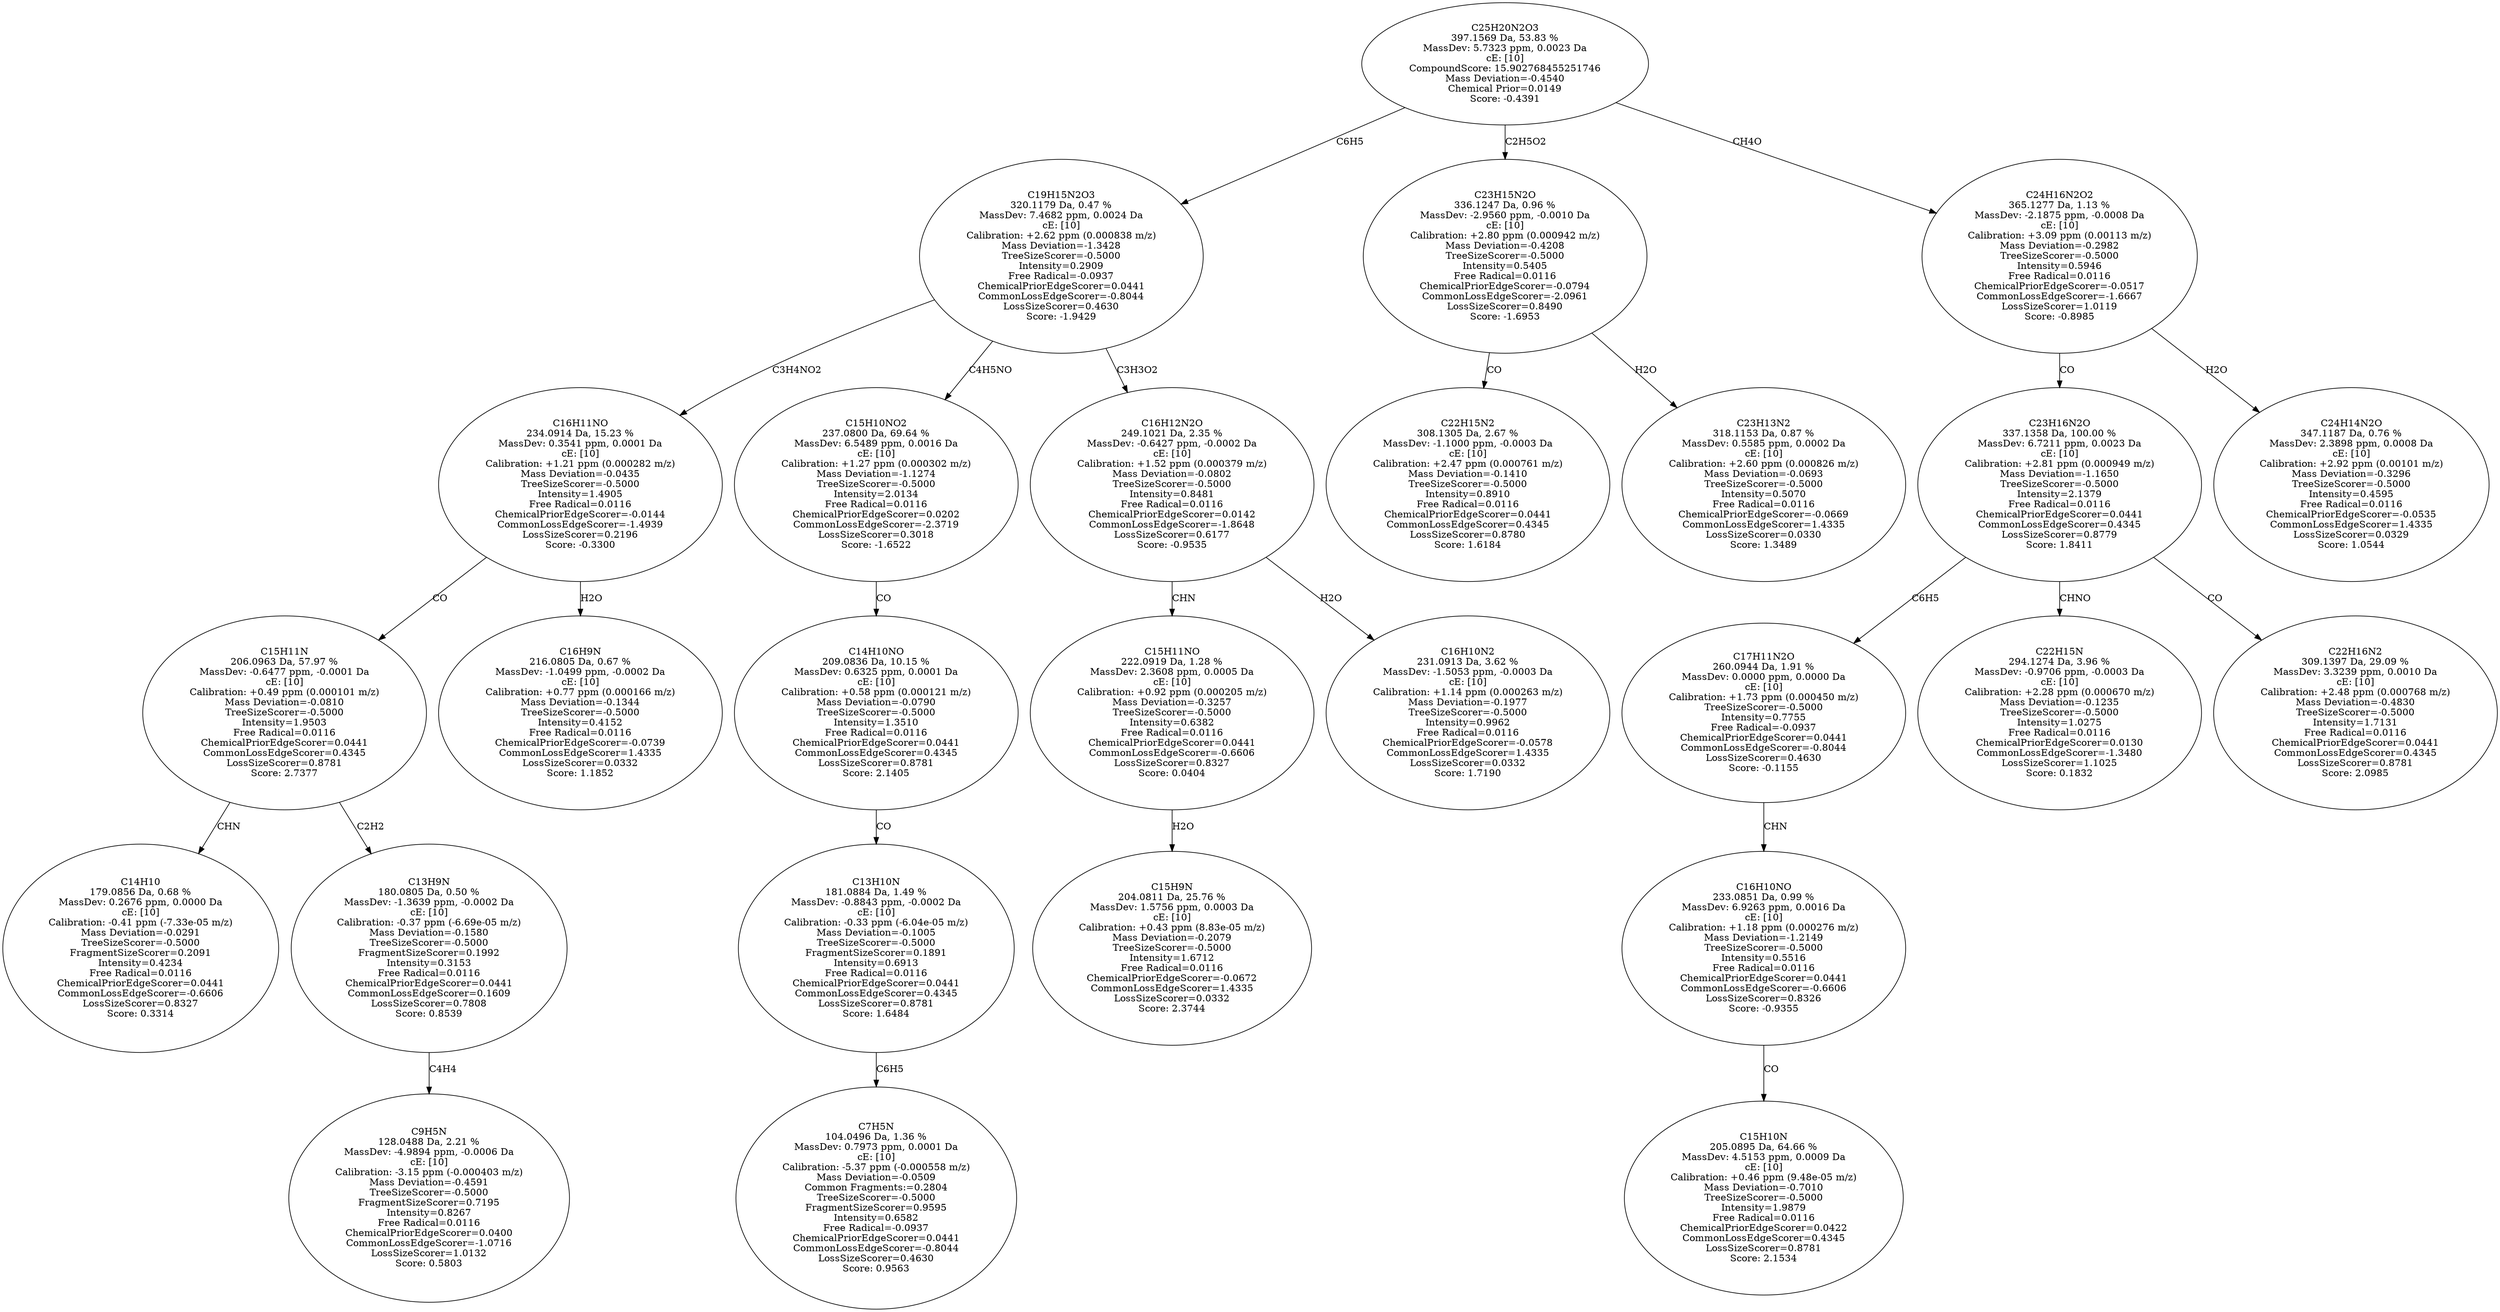 strict digraph {
v1 [label="C14H10\n179.0856 Da, 0.68 %\nMassDev: 0.2676 ppm, 0.0000 Da\ncE: [10]\nCalibration: -0.41 ppm (-7.33e-05 m/z)\nMass Deviation=-0.0291\nTreeSizeScorer=-0.5000\nFragmentSizeScorer=0.2091\nIntensity=0.4234\nFree Radical=0.0116\nChemicalPriorEdgeScorer=0.0441\nCommonLossEdgeScorer=-0.6606\nLossSizeScorer=0.8327\nScore: 0.3314"];
v2 [label="C9H5N\n128.0488 Da, 2.21 %\nMassDev: -4.9894 ppm, -0.0006 Da\ncE: [10]\nCalibration: -3.15 ppm (-0.000403 m/z)\nMass Deviation=-0.4591\nTreeSizeScorer=-0.5000\nFragmentSizeScorer=0.7195\nIntensity=0.8267\nFree Radical=0.0116\nChemicalPriorEdgeScorer=0.0400\nCommonLossEdgeScorer=-1.0716\nLossSizeScorer=1.0132\nScore: 0.5803"];
v3 [label="C13H9N\n180.0805 Da, 0.50 %\nMassDev: -1.3639 ppm, -0.0002 Da\ncE: [10]\nCalibration: -0.37 ppm (-6.69e-05 m/z)\nMass Deviation=-0.1580\nTreeSizeScorer=-0.5000\nFragmentSizeScorer=0.1992\nIntensity=0.3153\nFree Radical=0.0116\nChemicalPriorEdgeScorer=0.0441\nCommonLossEdgeScorer=0.1609\nLossSizeScorer=0.7808\nScore: 0.8539"];
v4 [label="C15H11N\n206.0963 Da, 57.97 %\nMassDev: -0.6477 ppm, -0.0001 Da\ncE: [10]\nCalibration: +0.49 ppm (0.000101 m/z)\nMass Deviation=-0.0810\nTreeSizeScorer=-0.5000\nIntensity=1.9503\nFree Radical=0.0116\nChemicalPriorEdgeScorer=0.0441\nCommonLossEdgeScorer=0.4345\nLossSizeScorer=0.8781\nScore: 2.7377"];
v5 [label="C16H9N\n216.0805 Da, 0.67 %\nMassDev: -1.0499 ppm, -0.0002 Da\ncE: [10]\nCalibration: +0.77 ppm (0.000166 m/z)\nMass Deviation=-0.1344\nTreeSizeScorer=-0.5000\nIntensity=0.4152\nFree Radical=0.0116\nChemicalPriorEdgeScorer=-0.0739\nCommonLossEdgeScorer=1.4335\nLossSizeScorer=0.0332\nScore: 1.1852"];
v6 [label="C16H11NO\n234.0914 Da, 15.23 %\nMassDev: 0.3541 ppm, 0.0001 Da\ncE: [10]\nCalibration: +1.21 ppm (0.000282 m/z)\nMass Deviation=-0.0435\nTreeSizeScorer=-0.5000\nIntensity=1.4905\nFree Radical=0.0116\nChemicalPriorEdgeScorer=-0.0144\nCommonLossEdgeScorer=-1.4939\nLossSizeScorer=0.2196\nScore: -0.3300"];
v7 [label="C7H5N\n104.0496 Da, 1.36 %\nMassDev: 0.7973 ppm, 0.0001 Da\ncE: [10]\nCalibration: -5.37 ppm (-0.000558 m/z)\nMass Deviation=-0.0509\nCommon Fragments:=0.2804\nTreeSizeScorer=-0.5000\nFragmentSizeScorer=0.9595\nIntensity=0.6582\nFree Radical=-0.0937\nChemicalPriorEdgeScorer=0.0441\nCommonLossEdgeScorer=-0.8044\nLossSizeScorer=0.4630\nScore: 0.9563"];
v8 [label="C13H10N\n181.0884 Da, 1.49 %\nMassDev: -0.8843 ppm, -0.0002 Da\ncE: [10]\nCalibration: -0.33 ppm (-6.04e-05 m/z)\nMass Deviation=-0.1005\nTreeSizeScorer=-0.5000\nFragmentSizeScorer=0.1891\nIntensity=0.6913\nFree Radical=0.0116\nChemicalPriorEdgeScorer=0.0441\nCommonLossEdgeScorer=0.4345\nLossSizeScorer=0.8781\nScore: 1.6484"];
v9 [label="C14H10NO\n209.0836 Da, 10.15 %\nMassDev: 0.6325 ppm, 0.0001 Da\ncE: [10]\nCalibration: +0.58 ppm (0.000121 m/z)\nMass Deviation=-0.0790\nTreeSizeScorer=-0.5000\nIntensity=1.3510\nFree Radical=0.0116\nChemicalPriorEdgeScorer=0.0441\nCommonLossEdgeScorer=0.4345\nLossSizeScorer=0.8781\nScore: 2.1405"];
v10 [label="C15H10NO2\n237.0800 Da, 69.64 %\nMassDev: 6.5489 ppm, 0.0016 Da\ncE: [10]\nCalibration: +1.27 ppm (0.000302 m/z)\nMass Deviation=-1.1274\nTreeSizeScorer=-0.5000\nIntensity=2.0134\nFree Radical=0.0116\nChemicalPriorEdgeScorer=0.0202\nCommonLossEdgeScorer=-2.3719\nLossSizeScorer=0.3018\nScore: -1.6522"];
v11 [label="C15H9N\n204.0811 Da, 25.76 %\nMassDev: 1.5756 ppm, 0.0003 Da\ncE: [10]\nCalibration: +0.43 ppm (8.83e-05 m/z)\nMass Deviation=-0.2079\nTreeSizeScorer=-0.5000\nIntensity=1.6712\nFree Radical=0.0116\nChemicalPriorEdgeScorer=-0.0672\nCommonLossEdgeScorer=1.4335\nLossSizeScorer=0.0332\nScore: 2.3744"];
v12 [label="C15H11NO\n222.0919 Da, 1.28 %\nMassDev: 2.3608 ppm, 0.0005 Da\ncE: [10]\nCalibration: +0.92 ppm (0.000205 m/z)\nMass Deviation=-0.3257\nTreeSizeScorer=-0.5000\nIntensity=0.6382\nFree Radical=0.0116\nChemicalPriorEdgeScorer=0.0441\nCommonLossEdgeScorer=-0.6606\nLossSizeScorer=0.8327\nScore: 0.0404"];
v13 [label="C16H10N2\n231.0913 Da, 3.62 %\nMassDev: -1.5053 ppm, -0.0003 Da\ncE: [10]\nCalibration: +1.14 ppm (0.000263 m/z)\nMass Deviation=-0.1977\nTreeSizeScorer=-0.5000\nIntensity=0.9962\nFree Radical=0.0116\nChemicalPriorEdgeScorer=-0.0578\nCommonLossEdgeScorer=1.4335\nLossSizeScorer=0.0332\nScore: 1.7190"];
v14 [label="C16H12N2O\n249.1021 Da, 2.35 %\nMassDev: -0.6427 ppm, -0.0002 Da\ncE: [10]\nCalibration: +1.52 ppm (0.000379 m/z)\nMass Deviation=-0.0802\nTreeSizeScorer=-0.5000\nIntensity=0.8481\nFree Radical=0.0116\nChemicalPriorEdgeScorer=0.0142\nCommonLossEdgeScorer=-1.8648\nLossSizeScorer=0.6177\nScore: -0.9535"];
v15 [label="C19H15N2O3\n320.1179 Da, 0.47 %\nMassDev: 7.4682 ppm, 0.0024 Da\ncE: [10]\nCalibration: +2.62 ppm (0.000838 m/z)\nMass Deviation=-1.3428\nTreeSizeScorer=-0.5000\nIntensity=0.2909\nFree Radical=-0.0937\nChemicalPriorEdgeScorer=0.0441\nCommonLossEdgeScorer=-0.8044\nLossSizeScorer=0.4630\nScore: -1.9429"];
v16 [label="C22H15N2\n308.1305 Da, 2.67 %\nMassDev: -1.1000 ppm, -0.0003 Da\ncE: [10]\nCalibration: +2.47 ppm (0.000761 m/z)\nMass Deviation=-0.1410\nTreeSizeScorer=-0.5000\nIntensity=0.8910\nFree Radical=0.0116\nChemicalPriorEdgeScorer=0.0441\nCommonLossEdgeScorer=0.4345\nLossSizeScorer=0.8780\nScore: 1.6184"];
v17 [label="C23H13N2\n318.1153 Da, 0.87 %\nMassDev: 0.5585 ppm, 0.0002 Da\ncE: [10]\nCalibration: +2.60 ppm (0.000826 m/z)\nMass Deviation=-0.0693\nTreeSizeScorer=-0.5000\nIntensity=0.5070\nFree Radical=0.0116\nChemicalPriorEdgeScorer=-0.0669\nCommonLossEdgeScorer=1.4335\nLossSizeScorer=0.0330\nScore: 1.3489"];
v18 [label="C23H15N2O\n336.1247 Da, 0.96 %\nMassDev: -2.9560 ppm, -0.0010 Da\ncE: [10]\nCalibration: +2.80 ppm (0.000942 m/z)\nMass Deviation=-0.4208\nTreeSizeScorer=-0.5000\nIntensity=0.5405\nFree Radical=0.0116\nChemicalPriorEdgeScorer=-0.0794\nCommonLossEdgeScorer=-2.0961\nLossSizeScorer=0.8490\nScore: -1.6953"];
v19 [label="C15H10N\n205.0895 Da, 64.66 %\nMassDev: 4.5153 ppm, 0.0009 Da\ncE: [10]\nCalibration: +0.46 ppm (9.48e-05 m/z)\nMass Deviation=-0.7010\nTreeSizeScorer=-0.5000\nIntensity=1.9879\nFree Radical=0.0116\nChemicalPriorEdgeScorer=0.0422\nCommonLossEdgeScorer=0.4345\nLossSizeScorer=0.8781\nScore: 2.1534"];
v20 [label="C16H10NO\n233.0851 Da, 0.99 %\nMassDev: 6.9263 ppm, 0.0016 Da\ncE: [10]\nCalibration: +1.18 ppm (0.000276 m/z)\nMass Deviation=-1.2149\nTreeSizeScorer=-0.5000\nIntensity=0.5516\nFree Radical=0.0116\nChemicalPriorEdgeScorer=0.0441\nCommonLossEdgeScorer=-0.6606\nLossSizeScorer=0.8326\nScore: -0.9355"];
v21 [label="C17H11N2O\n260.0944 Da, 1.91 %\nMassDev: 0.0000 ppm, 0.0000 Da\ncE: [10]\nCalibration: +1.73 ppm (0.000450 m/z)\nTreeSizeScorer=-0.5000\nIntensity=0.7755\nFree Radical=-0.0937\nChemicalPriorEdgeScorer=0.0441\nCommonLossEdgeScorer=-0.8044\nLossSizeScorer=0.4630\nScore: -0.1155"];
v22 [label="C22H15N\n294.1274 Da, 3.96 %\nMassDev: -0.9706 ppm, -0.0003 Da\ncE: [10]\nCalibration: +2.28 ppm (0.000670 m/z)\nMass Deviation=-0.1235\nTreeSizeScorer=-0.5000\nIntensity=1.0275\nFree Radical=0.0116\nChemicalPriorEdgeScorer=0.0130\nCommonLossEdgeScorer=-1.3480\nLossSizeScorer=1.1025\nScore: 0.1832"];
v23 [label="C22H16N2\n309.1397 Da, 29.09 %\nMassDev: 3.3239 ppm, 0.0010 Da\ncE: [10]\nCalibration: +2.48 ppm (0.000768 m/z)\nMass Deviation=-0.4830\nTreeSizeScorer=-0.5000\nIntensity=1.7131\nFree Radical=0.0116\nChemicalPriorEdgeScorer=0.0441\nCommonLossEdgeScorer=0.4345\nLossSizeScorer=0.8781\nScore: 2.0985"];
v24 [label="C23H16N2O\n337.1358 Da, 100.00 %\nMassDev: 6.7211 ppm, 0.0023 Da\ncE: [10]\nCalibration: +2.81 ppm (0.000949 m/z)\nMass Deviation=-1.1650\nTreeSizeScorer=-0.5000\nIntensity=2.1379\nFree Radical=0.0116\nChemicalPriorEdgeScorer=0.0441\nCommonLossEdgeScorer=0.4345\nLossSizeScorer=0.8779\nScore: 1.8411"];
v25 [label="C24H14N2O\n347.1187 Da, 0.76 %\nMassDev: 2.3898 ppm, 0.0008 Da\ncE: [10]\nCalibration: +2.92 ppm (0.00101 m/z)\nMass Deviation=-0.3296\nTreeSizeScorer=-0.5000\nIntensity=0.4595\nFree Radical=0.0116\nChemicalPriorEdgeScorer=-0.0535\nCommonLossEdgeScorer=1.4335\nLossSizeScorer=0.0329\nScore: 1.0544"];
v26 [label="C24H16N2O2\n365.1277 Da, 1.13 %\nMassDev: -2.1875 ppm, -0.0008 Da\ncE: [10]\nCalibration: +3.09 ppm (0.00113 m/z)\nMass Deviation=-0.2982\nTreeSizeScorer=-0.5000\nIntensity=0.5946\nFree Radical=0.0116\nChemicalPriorEdgeScorer=-0.0517\nCommonLossEdgeScorer=-1.6667\nLossSizeScorer=1.0119\nScore: -0.8985"];
v27 [label="C25H20N2O3\n397.1569 Da, 53.83 %\nMassDev: 5.7323 ppm, 0.0023 Da\ncE: [10]\nCompoundScore: 15.902768455251746\nMass Deviation=-0.4540\nChemical Prior=0.0149\nScore: -0.4391"];
v4 -> v1 [label="CHN"];
v3 -> v2 [label="C4H4"];
v4 -> v3 [label="C2H2"];
v6 -> v4 [label="CO"];
v6 -> v5 [label="H2O"];
v15 -> v6 [label="C3H4NO2"];
v8 -> v7 [label="C6H5"];
v9 -> v8 [label="CO"];
v10 -> v9 [label="CO"];
v15 -> v10 [label="C4H5NO"];
v12 -> v11 [label="H2O"];
v14 -> v12 [label="CHN"];
v14 -> v13 [label="H2O"];
v15 -> v14 [label="C3H3O2"];
v27 -> v15 [label="C6H5"];
v18 -> v16 [label="CO"];
v18 -> v17 [label="H2O"];
v27 -> v18 [label="C2H5O2"];
v20 -> v19 [label="CO"];
v21 -> v20 [label="CHN"];
v24 -> v21 [label="C6H5"];
v24 -> v22 [label="CHNO"];
v24 -> v23 [label="CO"];
v26 -> v24 [label="CO"];
v26 -> v25 [label="H2O"];
v27 -> v26 [label="CH4O"];
}